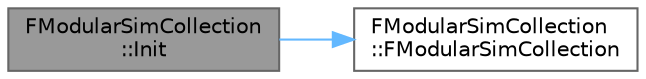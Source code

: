 digraph "FModularSimCollection::Init"
{
 // INTERACTIVE_SVG=YES
 // LATEX_PDF_SIZE
  bgcolor="transparent";
  edge [fontname=Helvetica,fontsize=10,labelfontname=Helvetica,labelfontsize=10];
  node [fontname=Helvetica,fontsize=10,shape=box,height=0.2,width=0.4];
  rankdir="LR";
  Node1 [id="Node000001",label="FModularSimCollection\l::Init",height=0.2,width=0.4,color="gray40", fillcolor="grey60", style="filled", fontcolor="black",tooltip=" "];
  Node1 -> Node2 [id="edge1_Node000001_Node000002",color="steelblue1",style="solid",tooltip=" "];
  Node2 [id="Node000002",label="FModularSimCollection\l::FModularSimCollection",height=0.2,width=0.4,color="grey40", fillcolor="white", style="filled",URL="$df/d4a/classFModularSimCollection.html#a6e4e542c2cd6fcca615fbff70d2484c4",tooltip=" "];
}
